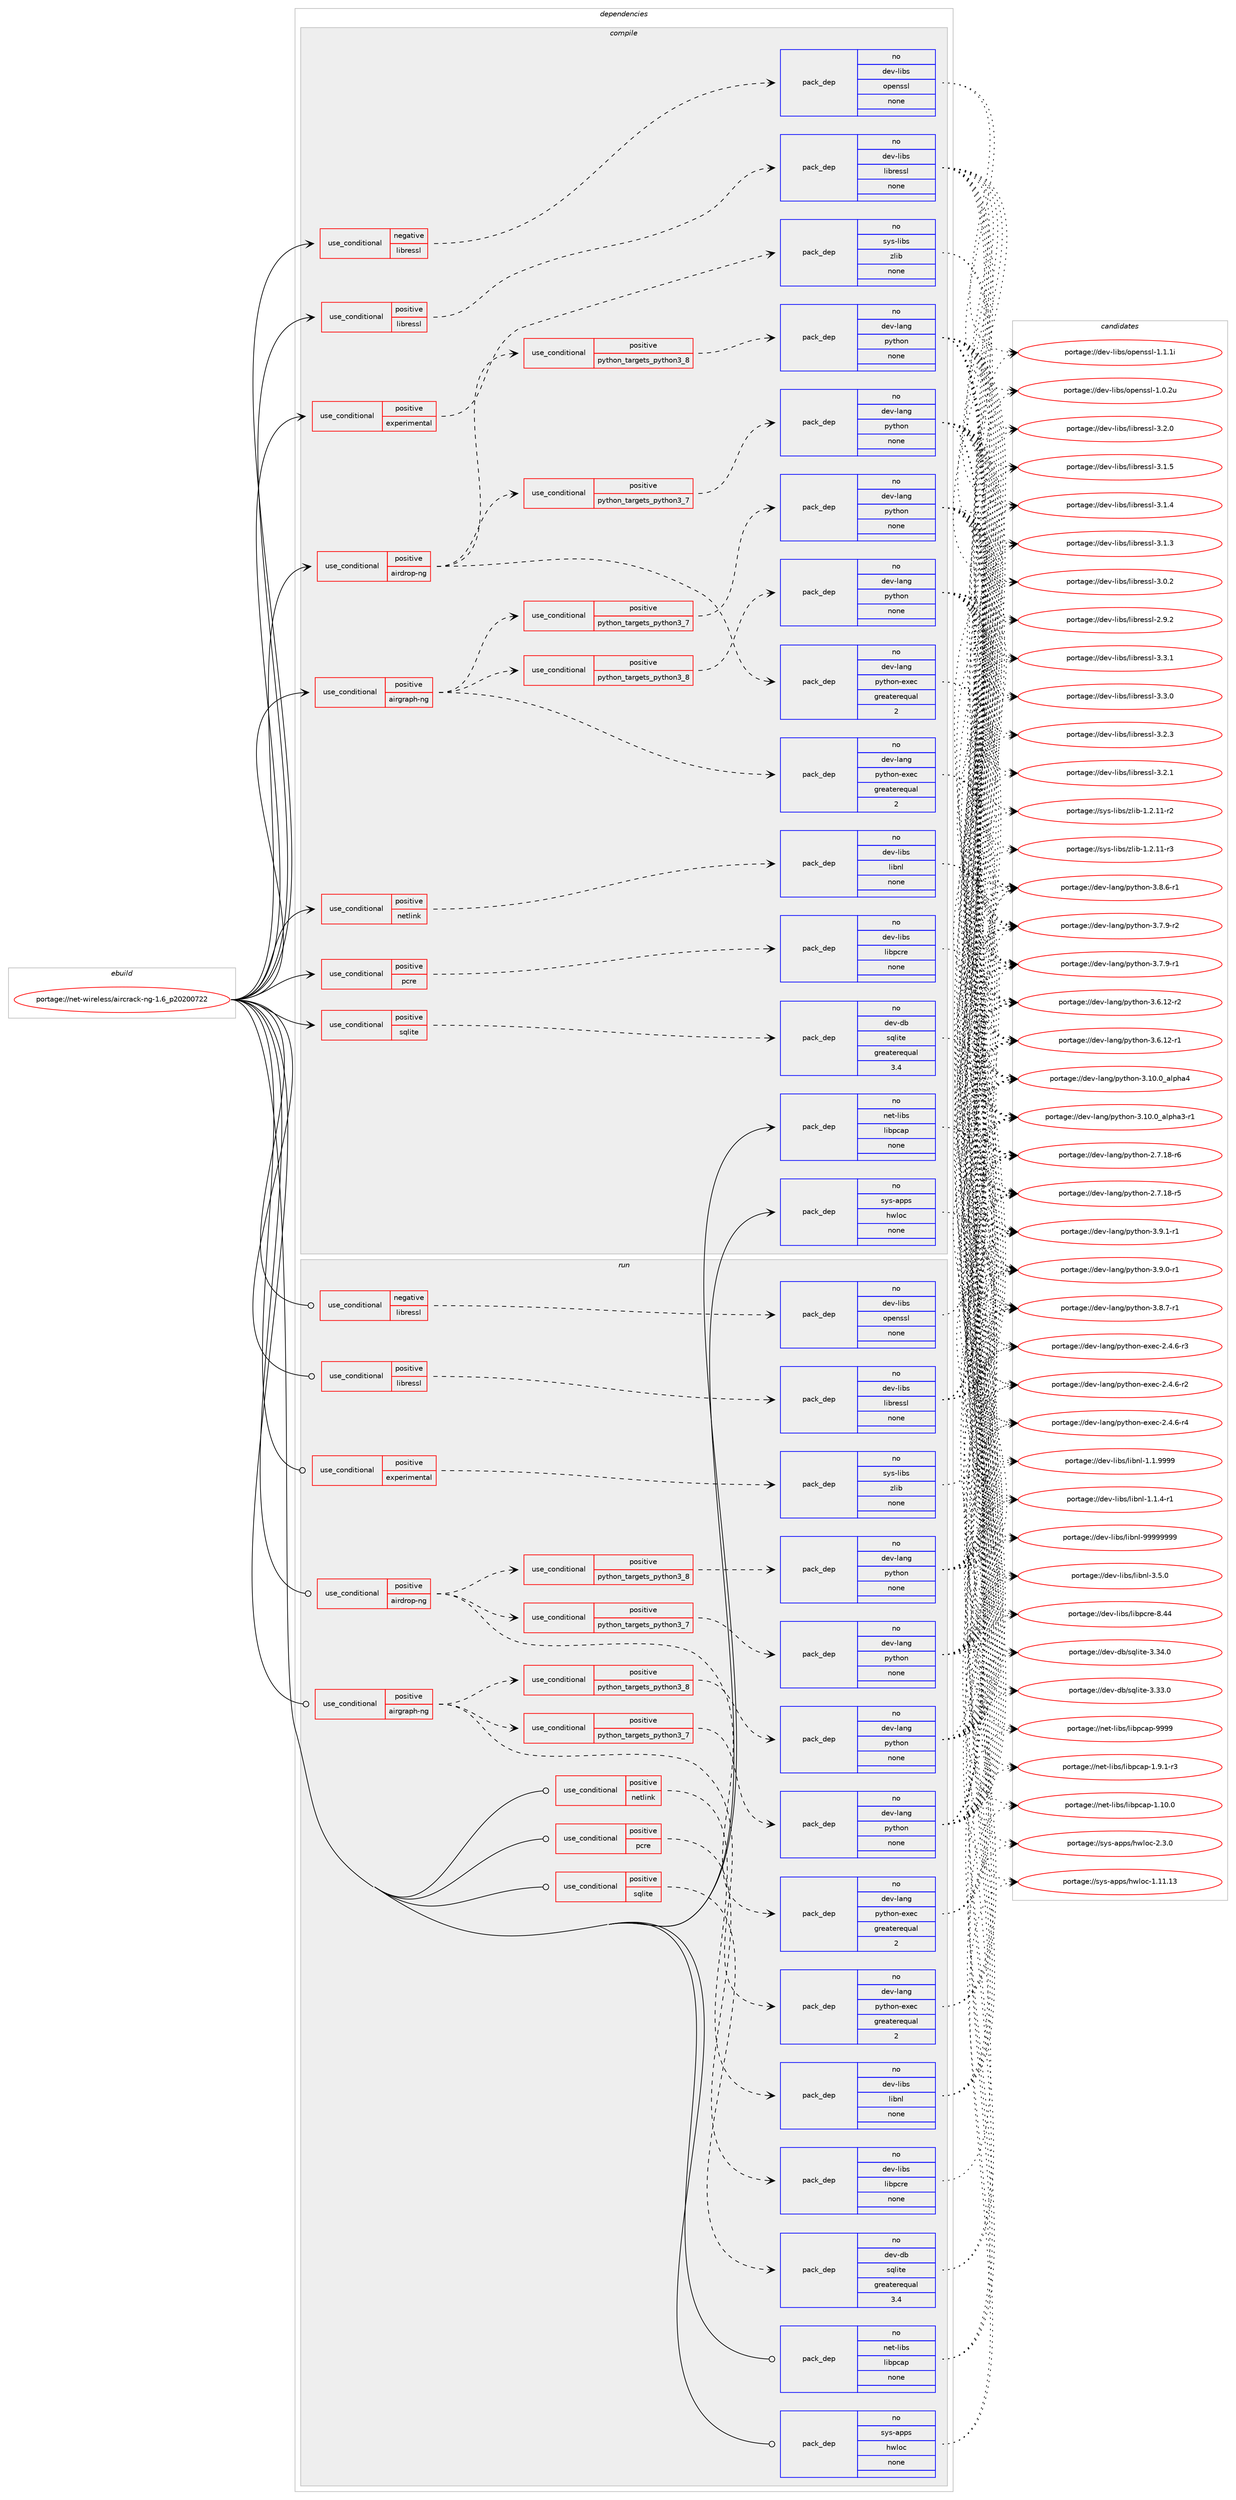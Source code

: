 digraph prolog {

# *************
# Graph options
# *************

newrank=true;
concentrate=true;
compound=true;
graph [rankdir=LR,fontname=Helvetica,fontsize=10,ranksep=1.5];#, ranksep=2.5, nodesep=0.2];
edge  [arrowhead=vee];
node  [fontname=Helvetica,fontsize=10];

# **********
# The ebuild
# **********

subgraph cluster_leftcol {
color=gray;
rank=same;
label=<<i>ebuild</i>>;
id [label="portage://net-wireless/aircrack-ng-1.6_p20200722", color=red, width=4, href="../net-wireless/aircrack-ng-1.6_p20200722.svg"];
}

# ****************
# The dependencies
# ****************

subgraph cluster_midcol {
color=gray;
label=<<i>dependencies</i>>;
subgraph cluster_compile {
fillcolor="#eeeeee";
style=filled;
label=<<i>compile</i>>;
subgraph cond6596 {
dependency21408 [label=<<TABLE BORDER="0" CELLBORDER="1" CELLSPACING="0" CELLPADDING="4"><TR><TD ROWSPAN="3" CELLPADDING="10">use_conditional</TD></TR><TR><TD>negative</TD></TR><TR><TD>libressl</TD></TR></TABLE>>, shape=none, color=red];
subgraph pack14652 {
dependency21409 [label=<<TABLE BORDER="0" CELLBORDER="1" CELLSPACING="0" CELLPADDING="4" WIDTH="220"><TR><TD ROWSPAN="6" CELLPADDING="30">pack_dep</TD></TR><TR><TD WIDTH="110">no</TD></TR><TR><TD>dev-libs</TD></TR><TR><TD>openssl</TD></TR><TR><TD>none</TD></TR><TR><TD></TD></TR></TABLE>>, shape=none, color=blue];
}
dependency21408:e -> dependency21409:w [weight=20,style="dashed",arrowhead="vee"];
}
id:e -> dependency21408:w [weight=20,style="solid",arrowhead="vee"];
subgraph cond6597 {
dependency21410 [label=<<TABLE BORDER="0" CELLBORDER="1" CELLSPACING="0" CELLPADDING="4"><TR><TD ROWSPAN="3" CELLPADDING="10">use_conditional</TD></TR><TR><TD>positive</TD></TR><TR><TD>airdrop-ng</TD></TR></TABLE>>, shape=none, color=red];
subgraph cond6598 {
dependency21411 [label=<<TABLE BORDER="0" CELLBORDER="1" CELLSPACING="0" CELLPADDING="4"><TR><TD ROWSPAN="3" CELLPADDING="10">use_conditional</TD></TR><TR><TD>positive</TD></TR><TR><TD>python_targets_python3_7</TD></TR></TABLE>>, shape=none, color=red];
subgraph pack14653 {
dependency21412 [label=<<TABLE BORDER="0" CELLBORDER="1" CELLSPACING="0" CELLPADDING="4" WIDTH="220"><TR><TD ROWSPAN="6" CELLPADDING="30">pack_dep</TD></TR><TR><TD WIDTH="110">no</TD></TR><TR><TD>dev-lang</TD></TR><TR><TD>python</TD></TR><TR><TD>none</TD></TR><TR><TD></TD></TR></TABLE>>, shape=none, color=blue];
}
dependency21411:e -> dependency21412:w [weight=20,style="dashed",arrowhead="vee"];
}
dependency21410:e -> dependency21411:w [weight=20,style="dashed",arrowhead="vee"];
subgraph cond6599 {
dependency21413 [label=<<TABLE BORDER="0" CELLBORDER="1" CELLSPACING="0" CELLPADDING="4"><TR><TD ROWSPAN="3" CELLPADDING="10">use_conditional</TD></TR><TR><TD>positive</TD></TR><TR><TD>python_targets_python3_8</TD></TR></TABLE>>, shape=none, color=red];
subgraph pack14654 {
dependency21414 [label=<<TABLE BORDER="0" CELLBORDER="1" CELLSPACING="0" CELLPADDING="4" WIDTH="220"><TR><TD ROWSPAN="6" CELLPADDING="30">pack_dep</TD></TR><TR><TD WIDTH="110">no</TD></TR><TR><TD>dev-lang</TD></TR><TR><TD>python</TD></TR><TR><TD>none</TD></TR><TR><TD></TD></TR></TABLE>>, shape=none, color=blue];
}
dependency21413:e -> dependency21414:w [weight=20,style="dashed",arrowhead="vee"];
}
dependency21410:e -> dependency21413:w [weight=20,style="dashed",arrowhead="vee"];
subgraph pack14655 {
dependency21415 [label=<<TABLE BORDER="0" CELLBORDER="1" CELLSPACING="0" CELLPADDING="4" WIDTH="220"><TR><TD ROWSPAN="6" CELLPADDING="30">pack_dep</TD></TR><TR><TD WIDTH="110">no</TD></TR><TR><TD>dev-lang</TD></TR><TR><TD>python-exec</TD></TR><TR><TD>greaterequal</TD></TR><TR><TD>2</TD></TR></TABLE>>, shape=none, color=blue];
}
dependency21410:e -> dependency21415:w [weight=20,style="dashed",arrowhead="vee"];
}
id:e -> dependency21410:w [weight=20,style="solid",arrowhead="vee"];
subgraph cond6600 {
dependency21416 [label=<<TABLE BORDER="0" CELLBORDER="1" CELLSPACING="0" CELLPADDING="4"><TR><TD ROWSPAN="3" CELLPADDING="10">use_conditional</TD></TR><TR><TD>positive</TD></TR><TR><TD>airgraph-ng</TD></TR></TABLE>>, shape=none, color=red];
subgraph cond6601 {
dependency21417 [label=<<TABLE BORDER="0" CELLBORDER="1" CELLSPACING="0" CELLPADDING="4"><TR><TD ROWSPAN="3" CELLPADDING="10">use_conditional</TD></TR><TR><TD>positive</TD></TR><TR><TD>python_targets_python3_7</TD></TR></TABLE>>, shape=none, color=red];
subgraph pack14656 {
dependency21418 [label=<<TABLE BORDER="0" CELLBORDER="1" CELLSPACING="0" CELLPADDING="4" WIDTH="220"><TR><TD ROWSPAN="6" CELLPADDING="30">pack_dep</TD></TR><TR><TD WIDTH="110">no</TD></TR><TR><TD>dev-lang</TD></TR><TR><TD>python</TD></TR><TR><TD>none</TD></TR><TR><TD></TD></TR></TABLE>>, shape=none, color=blue];
}
dependency21417:e -> dependency21418:w [weight=20,style="dashed",arrowhead="vee"];
}
dependency21416:e -> dependency21417:w [weight=20,style="dashed",arrowhead="vee"];
subgraph cond6602 {
dependency21419 [label=<<TABLE BORDER="0" CELLBORDER="1" CELLSPACING="0" CELLPADDING="4"><TR><TD ROWSPAN="3" CELLPADDING="10">use_conditional</TD></TR><TR><TD>positive</TD></TR><TR><TD>python_targets_python3_8</TD></TR></TABLE>>, shape=none, color=red];
subgraph pack14657 {
dependency21420 [label=<<TABLE BORDER="0" CELLBORDER="1" CELLSPACING="0" CELLPADDING="4" WIDTH="220"><TR><TD ROWSPAN="6" CELLPADDING="30">pack_dep</TD></TR><TR><TD WIDTH="110">no</TD></TR><TR><TD>dev-lang</TD></TR><TR><TD>python</TD></TR><TR><TD>none</TD></TR><TR><TD></TD></TR></TABLE>>, shape=none, color=blue];
}
dependency21419:e -> dependency21420:w [weight=20,style="dashed",arrowhead="vee"];
}
dependency21416:e -> dependency21419:w [weight=20,style="dashed",arrowhead="vee"];
subgraph pack14658 {
dependency21421 [label=<<TABLE BORDER="0" CELLBORDER="1" CELLSPACING="0" CELLPADDING="4" WIDTH="220"><TR><TD ROWSPAN="6" CELLPADDING="30">pack_dep</TD></TR><TR><TD WIDTH="110">no</TD></TR><TR><TD>dev-lang</TD></TR><TR><TD>python-exec</TD></TR><TR><TD>greaterequal</TD></TR><TR><TD>2</TD></TR></TABLE>>, shape=none, color=blue];
}
dependency21416:e -> dependency21421:w [weight=20,style="dashed",arrowhead="vee"];
}
id:e -> dependency21416:w [weight=20,style="solid",arrowhead="vee"];
subgraph cond6603 {
dependency21422 [label=<<TABLE BORDER="0" CELLBORDER="1" CELLSPACING="0" CELLPADDING="4"><TR><TD ROWSPAN="3" CELLPADDING="10">use_conditional</TD></TR><TR><TD>positive</TD></TR><TR><TD>experimental</TD></TR></TABLE>>, shape=none, color=red];
subgraph pack14659 {
dependency21423 [label=<<TABLE BORDER="0" CELLBORDER="1" CELLSPACING="0" CELLPADDING="4" WIDTH="220"><TR><TD ROWSPAN="6" CELLPADDING="30">pack_dep</TD></TR><TR><TD WIDTH="110">no</TD></TR><TR><TD>sys-libs</TD></TR><TR><TD>zlib</TD></TR><TR><TD>none</TD></TR><TR><TD></TD></TR></TABLE>>, shape=none, color=blue];
}
dependency21422:e -> dependency21423:w [weight=20,style="dashed",arrowhead="vee"];
}
id:e -> dependency21422:w [weight=20,style="solid",arrowhead="vee"];
subgraph cond6604 {
dependency21424 [label=<<TABLE BORDER="0" CELLBORDER="1" CELLSPACING="0" CELLPADDING="4"><TR><TD ROWSPAN="3" CELLPADDING="10">use_conditional</TD></TR><TR><TD>positive</TD></TR><TR><TD>libressl</TD></TR></TABLE>>, shape=none, color=red];
subgraph pack14660 {
dependency21425 [label=<<TABLE BORDER="0" CELLBORDER="1" CELLSPACING="0" CELLPADDING="4" WIDTH="220"><TR><TD ROWSPAN="6" CELLPADDING="30">pack_dep</TD></TR><TR><TD WIDTH="110">no</TD></TR><TR><TD>dev-libs</TD></TR><TR><TD>libressl</TD></TR><TR><TD>none</TD></TR><TR><TD></TD></TR></TABLE>>, shape=none, color=blue];
}
dependency21424:e -> dependency21425:w [weight=20,style="dashed",arrowhead="vee"];
}
id:e -> dependency21424:w [weight=20,style="solid",arrowhead="vee"];
subgraph cond6605 {
dependency21426 [label=<<TABLE BORDER="0" CELLBORDER="1" CELLSPACING="0" CELLPADDING="4"><TR><TD ROWSPAN="3" CELLPADDING="10">use_conditional</TD></TR><TR><TD>positive</TD></TR><TR><TD>netlink</TD></TR></TABLE>>, shape=none, color=red];
subgraph pack14661 {
dependency21427 [label=<<TABLE BORDER="0" CELLBORDER="1" CELLSPACING="0" CELLPADDING="4" WIDTH="220"><TR><TD ROWSPAN="6" CELLPADDING="30">pack_dep</TD></TR><TR><TD WIDTH="110">no</TD></TR><TR><TD>dev-libs</TD></TR><TR><TD>libnl</TD></TR><TR><TD>none</TD></TR><TR><TD></TD></TR></TABLE>>, shape=none, color=blue];
}
dependency21426:e -> dependency21427:w [weight=20,style="dashed",arrowhead="vee"];
}
id:e -> dependency21426:w [weight=20,style="solid",arrowhead="vee"];
subgraph cond6606 {
dependency21428 [label=<<TABLE BORDER="0" CELLBORDER="1" CELLSPACING="0" CELLPADDING="4"><TR><TD ROWSPAN="3" CELLPADDING="10">use_conditional</TD></TR><TR><TD>positive</TD></TR><TR><TD>pcre</TD></TR></TABLE>>, shape=none, color=red];
subgraph pack14662 {
dependency21429 [label=<<TABLE BORDER="0" CELLBORDER="1" CELLSPACING="0" CELLPADDING="4" WIDTH="220"><TR><TD ROWSPAN="6" CELLPADDING="30">pack_dep</TD></TR><TR><TD WIDTH="110">no</TD></TR><TR><TD>dev-libs</TD></TR><TR><TD>libpcre</TD></TR><TR><TD>none</TD></TR><TR><TD></TD></TR></TABLE>>, shape=none, color=blue];
}
dependency21428:e -> dependency21429:w [weight=20,style="dashed",arrowhead="vee"];
}
id:e -> dependency21428:w [weight=20,style="solid",arrowhead="vee"];
subgraph cond6607 {
dependency21430 [label=<<TABLE BORDER="0" CELLBORDER="1" CELLSPACING="0" CELLPADDING="4"><TR><TD ROWSPAN="3" CELLPADDING="10">use_conditional</TD></TR><TR><TD>positive</TD></TR><TR><TD>sqlite</TD></TR></TABLE>>, shape=none, color=red];
subgraph pack14663 {
dependency21431 [label=<<TABLE BORDER="0" CELLBORDER="1" CELLSPACING="0" CELLPADDING="4" WIDTH="220"><TR><TD ROWSPAN="6" CELLPADDING="30">pack_dep</TD></TR><TR><TD WIDTH="110">no</TD></TR><TR><TD>dev-db</TD></TR><TR><TD>sqlite</TD></TR><TR><TD>greaterequal</TD></TR><TR><TD>3.4</TD></TR></TABLE>>, shape=none, color=blue];
}
dependency21430:e -> dependency21431:w [weight=20,style="dashed",arrowhead="vee"];
}
id:e -> dependency21430:w [weight=20,style="solid",arrowhead="vee"];
subgraph pack14664 {
dependency21432 [label=<<TABLE BORDER="0" CELLBORDER="1" CELLSPACING="0" CELLPADDING="4" WIDTH="220"><TR><TD ROWSPAN="6" CELLPADDING="30">pack_dep</TD></TR><TR><TD WIDTH="110">no</TD></TR><TR><TD>net-libs</TD></TR><TR><TD>libpcap</TD></TR><TR><TD>none</TD></TR><TR><TD></TD></TR></TABLE>>, shape=none, color=blue];
}
id:e -> dependency21432:w [weight=20,style="solid",arrowhead="vee"];
subgraph pack14665 {
dependency21433 [label=<<TABLE BORDER="0" CELLBORDER="1" CELLSPACING="0" CELLPADDING="4" WIDTH="220"><TR><TD ROWSPAN="6" CELLPADDING="30">pack_dep</TD></TR><TR><TD WIDTH="110">no</TD></TR><TR><TD>sys-apps</TD></TR><TR><TD>hwloc</TD></TR><TR><TD>none</TD></TR><TR><TD></TD></TR></TABLE>>, shape=none, color=blue];
}
id:e -> dependency21433:w [weight=20,style="solid",arrowhead="vee"];
}
subgraph cluster_compileandrun {
fillcolor="#eeeeee";
style=filled;
label=<<i>compile and run</i>>;
}
subgraph cluster_run {
fillcolor="#eeeeee";
style=filled;
label=<<i>run</i>>;
subgraph cond6608 {
dependency21434 [label=<<TABLE BORDER="0" CELLBORDER="1" CELLSPACING="0" CELLPADDING="4"><TR><TD ROWSPAN="3" CELLPADDING="10">use_conditional</TD></TR><TR><TD>negative</TD></TR><TR><TD>libressl</TD></TR></TABLE>>, shape=none, color=red];
subgraph pack14666 {
dependency21435 [label=<<TABLE BORDER="0" CELLBORDER="1" CELLSPACING="0" CELLPADDING="4" WIDTH="220"><TR><TD ROWSPAN="6" CELLPADDING="30">pack_dep</TD></TR><TR><TD WIDTH="110">no</TD></TR><TR><TD>dev-libs</TD></TR><TR><TD>openssl</TD></TR><TR><TD>none</TD></TR><TR><TD></TD></TR></TABLE>>, shape=none, color=blue];
}
dependency21434:e -> dependency21435:w [weight=20,style="dashed",arrowhead="vee"];
}
id:e -> dependency21434:w [weight=20,style="solid",arrowhead="odot"];
subgraph cond6609 {
dependency21436 [label=<<TABLE BORDER="0" CELLBORDER="1" CELLSPACING="0" CELLPADDING="4"><TR><TD ROWSPAN="3" CELLPADDING="10">use_conditional</TD></TR><TR><TD>positive</TD></TR><TR><TD>airdrop-ng</TD></TR></TABLE>>, shape=none, color=red];
subgraph cond6610 {
dependency21437 [label=<<TABLE BORDER="0" CELLBORDER="1" CELLSPACING="0" CELLPADDING="4"><TR><TD ROWSPAN="3" CELLPADDING="10">use_conditional</TD></TR><TR><TD>positive</TD></TR><TR><TD>python_targets_python3_7</TD></TR></TABLE>>, shape=none, color=red];
subgraph pack14667 {
dependency21438 [label=<<TABLE BORDER="0" CELLBORDER="1" CELLSPACING="0" CELLPADDING="4" WIDTH="220"><TR><TD ROWSPAN="6" CELLPADDING="30">pack_dep</TD></TR><TR><TD WIDTH="110">no</TD></TR><TR><TD>dev-lang</TD></TR><TR><TD>python</TD></TR><TR><TD>none</TD></TR><TR><TD></TD></TR></TABLE>>, shape=none, color=blue];
}
dependency21437:e -> dependency21438:w [weight=20,style="dashed",arrowhead="vee"];
}
dependency21436:e -> dependency21437:w [weight=20,style="dashed",arrowhead="vee"];
subgraph cond6611 {
dependency21439 [label=<<TABLE BORDER="0" CELLBORDER="1" CELLSPACING="0" CELLPADDING="4"><TR><TD ROWSPAN="3" CELLPADDING="10">use_conditional</TD></TR><TR><TD>positive</TD></TR><TR><TD>python_targets_python3_8</TD></TR></TABLE>>, shape=none, color=red];
subgraph pack14668 {
dependency21440 [label=<<TABLE BORDER="0" CELLBORDER="1" CELLSPACING="0" CELLPADDING="4" WIDTH="220"><TR><TD ROWSPAN="6" CELLPADDING="30">pack_dep</TD></TR><TR><TD WIDTH="110">no</TD></TR><TR><TD>dev-lang</TD></TR><TR><TD>python</TD></TR><TR><TD>none</TD></TR><TR><TD></TD></TR></TABLE>>, shape=none, color=blue];
}
dependency21439:e -> dependency21440:w [weight=20,style="dashed",arrowhead="vee"];
}
dependency21436:e -> dependency21439:w [weight=20,style="dashed",arrowhead="vee"];
subgraph pack14669 {
dependency21441 [label=<<TABLE BORDER="0" CELLBORDER="1" CELLSPACING="0" CELLPADDING="4" WIDTH="220"><TR><TD ROWSPAN="6" CELLPADDING="30">pack_dep</TD></TR><TR><TD WIDTH="110">no</TD></TR><TR><TD>dev-lang</TD></TR><TR><TD>python-exec</TD></TR><TR><TD>greaterequal</TD></TR><TR><TD>2</TD></TR></TABLE>>, shape=none, color=blue];
}
dependency21436:e -> dependency21441:w [weight=20,style="dashed",arrowhead="vee"];
}
id:e -> dependency21436:w [weight=20,style="solid",arrowhead="odot"];
subgraph cond6612 {
dependency21442 [label=<<TABLE BORDER="0" CELLBORDER="1" CELLSPACING="0" CELLPADDING="4"><TR><TD ROWSPAN="3" CELLPADDING="10">use_conditional</TD></TR><TR><TD>positive</TD></TR><TR><TD>airgraph-ng</TD></TR></TABLE>>, shape=none, color=red];
subgraph cond6613 {
dependency21443 [label=<<TABLE BORDER="0" CELLBORDER="1" CELLSPACING="0" CELLPADDING="4"><TR><TD ROWSPAN="3" CELLPADDING="10">use_conditional</TD></TR><TR><TD>positive</TD></TR><TR><TD>python_targets_python3_7</TD></TR></TABLE>>, shape=none, color=red];
subgraph pack14670 {
dependency21444 [label=<<TABLE BORDER="0" CELLBORDER="1" CELLSPACING="0" CELLPADDING="4" WIDTH="220"><TR><TD ROWSPAN="6" CELLPADDING="30">pack_dep</TD></TR><TR><TD WIDTH="110">no</TD></TR><TR><TD>dev-lang</TD></TR><TR><TD>python</TD></TR><TR><TD>none</TD></TR><TR><TD></TD></TR></TABLE>>, shape=none, color=blue];
}
dependency21443:e -> dependency21444:w [weight=20,style="dashed",arrowhead="vee"];
}
dependency21442:e -> dependency21443:w [weight=20,style="dashed",arrowhead="vee"];
subgraph cond6614 {
dependency21445 [label=<<TABLE BORDER="0" CELLBORDER="1" CELLSPACING="0" CELLPADDING="4"><TR><TD ROWSPAN="3" CELLPADDING="10">use_conditional</TD></TR><TR><TD>positive</TD></TR><TR><TD>python_targets_python3_8</TD></TR></TABLE>>, shape=none, color=red];
subgraph pack14671 {
dependency21446 [label=<<TABLE BORDER="0" CELLBORDER="1" CELLSPACING="0" CELLPADDING="4" WIDTH="220"><TR><TD ROWSPAN="6" CELLPADDING="30">pack_dep</TD></TR><TR><TD WIDTH="110">no</TD></TR><TR><TD>dev-lang</TD></TR><TR><TD>python</TD></TR><TR><TD>none</TD></TR><TR><TD></TD></TR></TABLE>>, shape=none, color=blue];
}
dependency21445:e -> dependency21446:w [weight=20,style="dashed",arrowhead="vee"];
}
dependency21442:e -> dependency21445:w [weight=20,style="dashed",arrowhead="vee"];
subgraph pack14672 {
dependency21447 [label=<<TABLE BORDER="0" CELLBORDER="1" CELLSPACING="0" CELLPADDING="4" WIDTH="220"><TR><TD ROWSPAN="6" CELLPADDING="30">pack_dep</TD></TR><TR><TD WIDTH="110">no</TD></TR><TR><TD>dev-lang</TD></TR><TR><TD>python-exec</TD></TR><TR><TD>greaterequal</TD></TR><TR><TD>2</TD></TR></TABLE>>, shape=none, color=blue];
}
dependency21442:e -> dependency21447:w [weight=20,style="dashed",arrowhead="vee"];
}
id:e -> dependency21442:w [weight=20,style="solid",arrowhead="odot"];
subgraph cond6615 {
dependency21448 [label=<<TABLE BORDER="0" CELLBORDER="1" CELLSPACING="0" CELLPADDING="4"><TR><TD ROWSPAN="3" CELLPADDING="10">use_conditional</TD></TR><TR><TD>positive</TD></TR><TR><TD>experimental</TD></TR></TABLE>>, shape=none, color=red];
subgraph pack14673 {
dependency21449 [label=<<TABLE BORDER="0" CELLBORDER="1" CELLSPACING="0" CELLPADDING="4" WIDTH="220"><TR><TD ROWSPAN="6" CELLPADDING="30">pack_dep</TD></TR><TR><TD WIDTH="110">no</TD></TR><TR><TD>sys-libs</TD></TR><TR><TD>zlib</TD></TR><TR><TD>none</TD></TR><TR><TD></TD></TR></TABLE>>, shape=none, color=blue];
}
dependency21448:e -> dependency21449:w [weight=20,style="dashed",arrowhead="vee"];
}
id:e -> dependency21448:w [weight=20,style="solid",arrowhead="odot"];
subgraph cond6616 {
dependency21450 [label=<<TABLE BORDER="0" CELLBORDER="1" CELLSPACING="0" CELLPADDING="4"><TR><TD ROWSPAN="3" CELLPADDING="10">use_conditional</TD></TR><TR><TD>positive</TD></TR><TR><TD>libressl</TD></TR></TABLE>>, shape=none, color=red];
subgraph pack14674 {
dependency21451 [label=<<TABLE BORDER="0" CELLBORDER="1" CELLSPACING="0" CELLPADDING="4" WIDTH="220"><TR><TD ROWSPAN="6" CELLPADDING="30">pack_dep</TD></TR><TR><TD WIDTH="110">no</TD></TR><TR><TD>dev-libs</TD></TR><TR><TD>libressl</TD></TR><TR><TD>none</TD></TR><TR><TD></TD></TR></TABLE>>, shape=none, color=blue];
}
dependency21450:e -> dependency21451:w [weight=20,style="dashed",arrowhead="vee"];
}
id:e -> dependency21450:w [weight=20,style="solid",arrowhead="odot"];
subgraph cond6617 {
dependency21452 [label=<<TABLE BORDER="0" CELLBORDER="1" CELLSPACING="0" CELLPADDING="4"><TR><TD ROWSPAN="3" CELLPADDING="10">use_conditional</TD></TR><TR><TD>positive</TD></TR><TR><TD>netlink</TD></TR></TABLE>>, shape=none, color=red];
subgraph pack14675 {
dependency21453 [label=<<TABLE BORDER="0" CELLBORDER="1" CELLSPACING="0" CELLPADDING="4" WIDTH="220"><TR><TD ROWSPAN="6" CELLPADDING="30">pack_dep</TD></TR><TR><TD WIDTH="110">no</TD></TR><TR><TD>dev-libs</TD></TR><TR><TD>libnl</TD></TR><TR><TD>none</TD></TR><TR><TD></TD></TR></TABLE>>, shape=none, color=blue];
}
dependency21452:e -> dependency21453:w [weight=20,style="dashed",arrowhead="vee"];
}
id:e -> dependency21452:w [weight=20,style="solid",arrowhead="odot"];
subgraph cond6618 {
dependency21454 [label=<<TABLE BORDER="0" CELLBORDER="1" CELLSPACING="0" CELLPADDING="4"><TR><TD ROWSPAN="3" CELLPADDING="10">use_conditional</TD></TR><TR><TD>positive</TD></TR><TR><TD>pcre</TD></TR></TABLE>>, shape=none, color=red];
subgraph pack14676 {
dependency21455 [label=<<TABLE BORDER="0" CELLBORDER="1" CELLSPACING="0" CELLPADDING="4" WIDTH="220"><TR><TD ROWSPAN="6" CELLPADDING="30">pack_dep</TD></TR><TR><TD WIDTH="110">no</TD></TR><TR><TD>dev-libs</TD></TR><TR><TD>libpcre</TD></TR><TR><TD>none</TD></TR><TR><TD></TD></TR></TABLE>>, shape=none, color=blue];
}
dependency21454:e -> dependency21455:w [weight=20,style="dashed",arrowhead="vee"];
}
id:e -> dependency21454:w [weight=20,style="solid",arrowhead="odot"];
subgraph cond6619 {
dependency21456 [label=<<TABLE BORDER="0" CELLBORDER="1" CELLSPACING="0" CELLPADDING="4"><TR><TD ROWSPAN="3" CELLPADDING="10">use_conditional</TD></TR><TR><TD>positive</TD></TR><TR><TD>sqlite</TD></TR></TABLE>>, shape=none, color=red];
subgraph pack14677 {
dependency21457 [label=<<TABLE BORDER="0" CELLBORDER="1" CELLSPACING="0" CELLPADDING="4" WIDTH="220"><TR><TD ROWSPAN="6" CELLPADDING="30">pack_dep</TD></TR><TR><TD WIDTH="110">no</TD></TR><TR><TD>dev-db</TD></TR><TR><TD>sqlite</TD></TR><TR><TD>greaterequal</TD></TR><TR><TD>3.4</TD></TR></TABLE>>, shape=none, color=blue];
}
dependency21456:e -> dependency21457:w [weight=20,style="dashed",arrowhead="vee"];
}
id:e -> dependency21456:w [weight=20,style="solid",arrowhead="odot"];
subgraph pack14678 {
dependency21458 [label=<<TABLE BORDER="0" CELLBORDER="1" CELLSPACING="0" CELLPADDING="4" WIDTH="220"><TR><TD ROWSPAN="6" CELLPADDING="30">pack_dep</TD></TR><TR><TD WIDTH="110">no</TD></TR><TR><TD>net-libs</TD></TR><TR><TD>libpcap</TD></TR><TR><TD>none</TD></TR><TR><TD></TD></TR></TABLE>>, shape=none, color=blue];
}
id:e -> dependency21458:w [weight=20,style="solid",arrowhead="odot"];
subgraph pack14679 {
dependency21459 [label=<<TABLE BORDER="0" CELLBORDER="1" CELLSPACING="0" CELLPADDING="4" WIDTH="220"><TR><TD ROWSPAN="6" CELLPADDING="30">pack_dep</TD></TR><TR><TD WIDTH="110">no</TD></TR><TR><TD>sys-apps</TD></TR><TR><TD>hwloc</TD></TR><TR><TD>none</TD></TR><TR><TD></TD></TR></TABLE>>, shape=none, color=blue];
}
id:e -> dependency21459:w [weight=20,style="solid",arrowhead="odot"];
}
}

# **************
# The candidates
# **************

subgraph cluster_choices {
rank=same;
color=gray;
label=<<i>candidates</i>>;

subgraph choice14652 {
color=black;
nodesep=1;
choice100101118451081059811547111112101110115115108454946494649105 [label="portage://dev-libs/openssl-1.1.1i", color=red, width=4,href="../dev-libs/openssl-1.1.1i.svg"];
choice100101118451081059811547111112101110115115108454946484650117 [label="portage://dev-libs/openssl-1.0.2u", color=red, width=4,href="../dev-libs/openssl-1.0.2u.svg"];
dependency21409:e -> choice100101118451081059811547111112101110115115108454946494649105:w [style=dotted,weight="100"];
dependency21409:e -> choice100101118451081059811547111112101110115115108454946484650117:w [style=dotted,weight="100"];
}
subgraph choice14653 {
color=black;
nodesep=1;
choice1001011184510897110103471121211161041111104551465746494511449 [label="portage://dev-lang/python-3.9.1-r1", color=red, width=4,href="../dev-lang/python-3.9.1-r1.svg"];
choice1001011184510897110103471121211161041111104551465746484511449 [label="portage://dev-lang/python-3.9.0-r1", color=red, width=4,href="../dev-lang/python-3.9.0-r1.svg"];
choice1001011184510897110103471121211161041111104551465646554511449 [label="portage://dev-lang/python-3.8.7-r1", color=red, width=4,href="../dev-lang/python-3.8.7-r1.svg"];
choice1001011184510897110103471121211161041111104551465646544511449 [label="portage://dev-lang/python-3.8.6-r1", color=red, width=4,href="../dev-lang/python-3.8.6-r1.svg"];
choice1001011184510897110103471121211161041111104551465546574511450 [label="portage://dev-lang/python-3.7.9-r2", color=red, width=4,href="../dev-lang/python-3.7.9-r2.svg"];
choice1001011184510897110103471121211161041111104551465546574511449 [label="portage://dev-lang/python-3.7.9-r1", color=red, width=4,href="../dev-lang/python-3.7.9-r1.svg"];
choice100101118451089711010347112121116104111110455146544649504511450 [label="portage://dev-lang/python-3.6.12-r2", color=red, width=4,href="../dev-lang/python-3.6.12-r2.svg"];
choice100101118451089711010347112121116104111110455146544649504511449 [label="portage://dev-lang/python-3.6.12-r1", color=red, width=4,href="../dev-lang/python-3.6.12-r1.svg"];
choice1001011184510897110103471121211161041111104551464948464895971081121049752 [label="portage://dev-lang/python-3.10.0_alpha4", color=red, width=4,href="../dev-lang/python-3.10.0_alpha4.svg"];
choice10010111845108971101034711212111610411111045514649484648959710811210497514511449 [label="portage://dev-lang/python-3.10.0_alpha3-r1", color=red, width=4,href="../dev-lang/python-3.10.0_alpha3-r1.svg"];
choice100101118451089711010347112121116104111110455046554649564511454 [label="portage://dev-lang/python-2.7.18-r6", color=red, width=4,href="../dev-lang/python-2.7.18-r6.svg"];
choice100101118451089711010347112121116104111110455046554649564511453 [label="portage://dev-lang/python-2.7.18-r5", color=red, width=4,href="../dev-lang/python-2.7.18-r5.svg"];
dependency21412:e -> choice1001011184510897110103471121211161041111104551465746494511449:w [style=dotted,weight="100"];
dependency21412:e -> choice1001011184510897110103471121211161041111104551465746484511449:w [style=dotted,weight="100"];
dependency21412:e -> choice1001011184510897110103471121211161041111104551465646554511449:w [style=dotted,weight="100"];
dependency21412:e -> choice1001011184510897110103471121211161041111104551465646544511449:w [style=dotted,weight="100"];
dependency21412:e -> choice1001011184510897110103471121211161041111104551465546574511450:w [style=dotted,weight="100"];
dependency21412:e -> choice1001011184510897110103471121211161041111104551465546574511449:w [style=dotted,weight="100"];
dependency21412:e -> choice100101118451089711010347112121116104111110455146544649504511450:w [style=dotted,weight="100"];
dependency21412:e -> choice100101118451089711010347112121116104111110455146544649504511449:w [style=dotted,weight="100"];
dependency21412:e -> choice1001011184510897110103471121211161041111104551464948464895971081121049752:w [style=dotted,weight="100"];
dependency21412:e -> choice10010111845108971101034711212111610411111045514649484648959710811210497514511449:w [style=dotted,weight="100"];
dependency21412:e -> choice100101118451089711010347112121116104111110455046554649564511454:w [style=dotted,weight="100"];
dependency21412:e -> choice100101118451089711010347112121116104111110455046554649564511453:w [style=dotted,weight="100"];
}
subgraph choice14654 {
color=black;
nodesep=1;
choice1001011184510897110103471121211161041111104551465746494511449 [label="portage://dev-lang/python-3.9.1-r1", color=red, width=4,href="../dev-lang/python-3.9.1-r1.svg"];
choice1001011184510897110103471121211161041111104551465746484511449 [label="portage://dev-lang/python-3.9.0-r1", color=red, width=4,href="../dev-lang/python-3.9.0-r1.svg"];
choice1001011184510897110103471121211161041111104551465646554511449 [label="portage://dev-lang/python-3.8.7-r1", color=red, width=4,href="../dev-lang/python-3.8.7-r1.svg"];
choice1001011184510897110103471121211161041111104551465646544511449 [label="portage://dev-lang/python-3.8.6-r1", color=red, width=4,href="../dev-lang/python-3.8.6-r1.svg"];
choice1001011184510897110103471121211161041111104551465546574511450 [label="portage://dev-lang/python-3.7.9-r2", color=red, width=4,href="../dev-lang/python-3.7.9-r2.svg"];
choice1001011184510897110103471121211161041111104551465546574511449 [label="portage://dev-lang/python-3.7.9-r1", color=red, width=4,href="../dev-lang/python-3.7.9-r1.svg"];
choice100101118451089711010347112121116104111110455146544649504511450 [label="portage://dev-lang/python-3.6.12-r2", color=red, width=4,href="../dev-lang/python-3.6.12-r2.svg"];
choice100101118451089711010347112121116104111110455146544649504511449 [label="portage://dev-lang/python-3.6.12-r1", color=red, width=4,href="../dev-lang/python-3.6.12-r1.svg"];
choice1001011184510897110103471121211161041111104551464948464895971081121049752 [label="portage://dev-lang/python-3.10.0_alpha4", color=red, width=4,href="../dev-lang/python-3.10.0_alpha4.svg"];
choice10010111845108971101034711212111610411111045514649484648959710811210497514511449 [label="portage://dev-lang/python-3.10.0_alpha3-r1", color=red, width=4,href="../dev-lang/python-3.10.0_alpha3-r1.svg"];
choice100101118451089711010347112121116104111110455046554649564511454 [label="portage://dev-lang/python-2.7.18-r6", color=red, width=4,href="../dev-lang/python-2.7.18-r6.svg"];
choice100101118451089711010347112121116104111110455046554649564511453 [label="portage://dev-lang/python-2.7.18-r5", color=red, width=4,href="../dev-lang/python-2.7.18-r5.svg"];
dependency21414:e -> choice1001011184510897110103471121211161041111104551465746494511449:w [style=dotted,weight="100"];
dependency21414:e -> choice1001011184510897110103471121211161041111104551465746484511449:w [style=dotted,weight="100"];
dependency21414:e -> choice1001011184510897110103471121211161041111104551465646554511449:w [style=dotted,weight="100"];
dependency21414:e -> choice1001011184510897110103471121211161041111104551465646544511449:w [style=dotted,weight="100"];
dependency21414:e -> choice1001011184510897110103471121211161041111104551465546574511450:w [style=dotted,weight="100"];
dependency21414:e -> choice1001011184510897110103471121211161041111104551465546574511449:w [style=dotted,weight="100"];
dependency21414:e -> choice100101118451089711010347112121116104111110455146544649504511450:w [style=dotted,weight="100"];
dependency21414:e -> choice100101118451089711010347112121116104111110455146544649504511449:w [style=dotted,weight="100"];
dependency21414:e -> choice1001011184510897110103471121211161041111104551464948464895971081121049752:w [style=dotted,weight="100"];
dependency21414:e -> choice10010111845108971101034711212111610411111045514649484648959710811210497514511449:w [style=dotted,weight="100"];
dependency21414:e -> choice100101118451089711010347112121116104111110455046554649564511454:w [style=dotted,weight="100"];
dependency21414:e -> choice100101118451089711010347112121116104111110455046554649564511453:w [style=dotted,weight="100"];
}
subgraph choice14655 {
color=black;
nodesep=1;
choice10010111845108971101034711212111610411111045101120101994550465246544511452 [label="portage://dev-lang/python-exec-2.4.6-r4", color=red, width=4,href="../dev-lang/python-exec-2.4.6-r4.svg"];
choice10010111845108971101034711212111610411111045101120101994550465246544511451 [label="portage://dev-lang/python-exec-2.4.6-r3", color=red, width=4,href="../dev-lang/python-exec-2.4.6-r3.svg"];
choice10010111845108971101034711212111610411111045101120101994550465246544511450 [label="portage://dev-lang/python-exec-2.4.6-r2", color=red, width=4,href="../dev-lang/python-exec-2.4.6-r2.svg"];
dependency21415:e -> choice10010111845108971101034711212111610411111045101120101994550465246544511452:w [style=dotted,weight="100"];
dependency21415:e -> choice10010111845108971101034711212111610411111045101120101994550465246544511451:w [style=dotted,weight="100"];
dependency21415:e -> choice10010111845108971101034711212111610411111045101120101994550465246544511450:w [style=dotted,weight="100"];
}
subgraph choice14656 {
color=black;
nodesep=1;
choice1001011184510897110103471121211161041111104551465746494511449 [label="portage://dev-lang/python-3.9.1-r1", color=red, width=4,href="../dev-lang/python-3.9.1-r1.svg"];
choice1001011184510897110103471121211161041111104551465746484511449 [label="portage://dev-lang/python-3.9.0-r1", color=red, width=4,href="../dev-lang/python-3.9.0-r1.svg"];
choice1001011184510897110103471121211161041111104551465646554511449 [label="portage://dev-lang/python-3.8.7-r1", color=red, width=4,href="../dev-lang/python-3.8.7-r1.svg"];
choice1001011184510897110103471121211161041111104551465646544511449 [label="portage://dev-lang/python-3.8.6-r1", color=red, width=4,href="../dev-lang/python-3.8.6-r1.svg"];
choice1001011184510897110103471121211161041111104551465546574511450 [label="portage://dev-lang/python-3.7.9-r2", color=red, width=4,href="../dev-lang/python-3.7.9-r2.svg"];
choice1001011184510897110103471121211161041111104551465546574511449 [label="portage://dev-lang/python-3.7.9-r1", color=red, width=4,href="../dev-lang/python-3.7.9-r1.svg"];
choice100101118451089711010347112121116104111110455146544649504511450 [label="portage://dev-lang/python-3.6.12-r2", color=red, width=4,href="../dev-lang/python-3.6.12-r2.svg"];
choice100101118451089711010347112121116104111110455146544649504511449 [label="portage://dev-lang/python-3.6.12-r1", color=red, width=4,href="../dev-lang/python-3.6.12-r1.svg"];
choice1001011184510897110103471121211161041111104551464948464895971081121049752 [label="portage://dev-lang/python-3.10.0_alpha4", color=red, width=4,href="../dev-lang/python-3.10.0_alpha4.svg"];
choice10010111845108971101034711212111610411111045514649484648959710811210497514511449 [label="portage://dev-lang/python-3.10.0_alpha3-r1", color=red, width=4,href="../dev-lang/python-3.10.0_alpha3-r1.svg"];
choice100101118451089711010347112121116104111110455046554649564511454 [label="portage://dev-lang/python-2.7.18-r6", color=red, width=4,href="../dev-lang/python-2.7.18-r6.svg"];
choice100101118451089711010347112121116104111110455046554649564511453 [label="portage://dev-lang/python-2.7.18-r5", color=red, width=4,href="../dev-lang/python-2.7.18-r5.svg"];
dependency21418:e -> choice1001011184510897110103471121211161041111104551465746494511449:w [style=dotted,weight="100"];
dependency21418:e -> choice1001011184510897110103471121211161041111104551465746484511449:w [style=dotted,weight="100"];
dependency21418:e -> choice1001011184510897110103471121211161041111104551465646554511449:w [style=dotted,weight="100"];
dependency21418:e -> choice1001011184510897110103471121211161041111104551465646544511449:w [style=dotted,weight="100"];
dependency21418:e -> choice1001011184510897110103471121211161041111104551465546574511450:w [style=dotted,weight="100"];
dependency21418:e -> choice1001011184510897110103471121211161041111104551465546574511449:w [style=dotted,weight="100"];
dependency21418:e -> choice100101118451089711010347112121116104111110455146544649504511450:w [style=dotted,weight="100"];
dependency21418:e -> choice100101118451089711010347112121116104111110455146544649504511449:w [style=dotted,weight="100"];
dependency21418:e -> choice1001011184510897110103471121211161041111104551464948464895971081121049752:w [style=dotted,weight="100"];
dependency21418:e -> choice10010111845108971101034711212111610411111045514649484648959710811210497514511449:w [style=dotted,weight="100"];
dependency21418:e -> choice100101118451089711010347112121116104111110455046554649564511454:w [style=dotted,weight="100"];
dependency21418:e -> choice100101118451089711010347112121116104111110455046554649564511453:w [style=dotted,weight="100"];
}
subgraph choice14657 {
color=black;
nodesep=1;
choice1001011184510897110103471121211161041111104551465746494511449 [label="portage://dev-lang/python-3.9.1-r1", color=red, width=4,href="../dev-lang/python-3.9.1-r1.svg"];
choice1001011184510897110103471121211161041111104551465746484511449 [label="portage://dev-lang/python-3.9.0-r1", color=red, width=4,href="../dev-lang/python-3.9.0-r1.svg"];
choice1001011184510897110103471121211161041111104551465646554511449 [label="portage://dev-lang/python-3.8.7-r1", color=red, width=4,href="../dev-lang/python-3.8.7-r1.svg"];
choice1001011184510897110103471121211161041111104551465646544511449 [label="portage://dev-lang/python-3.8.6-r1", color=red, width=4,href="../dev-lang/python-3.8.6-r1.svg"];
choice1001011184510897110103471121211161041111104551465546574511450 [label="portage://dev-lang/python-3.7.9-r2", color=red, width=4,href="../dev-lang/python-3.7.9-r2.svg"];
choice1001011184510897110103471121211161041111104551465546574511449 [label="portage://dev-lang/python-3.7.9-r1", color=red, width=4,href="../dev-lang/python-3.7.9-r1.svg"];
choice100101118451089711010347112121116104111110455146544649504511450 [label="portage://dev-lang/python-3.6.12-r2", color=red, width=4,href="../dev-lang/python-3.6.12-r2.svg"];
choice100101118451089711010347112121116104111110455146544649504511449 [label="portage://dev-lang/python-3.6.12-r1", color=red, width=4,href="../dev-lang/python-3.6.12-r1.svg"];
choice1001011184510897110103471121211161041111104551464948464895971081121049752 [label="portage://dev-lang/python-3.10.0_alpha4", color=red, width=4,href="../dev-lang/python-3.10.0_alpha4.svg"];
choice10010111845108971101034711212111610411111045514649484648959710811210497514511449 [label="portage://dev-lang/python-3.10.0_alpha3-r1", color=red, width=4,href="../dev-lang/python-3.10.0_alpha3-r1.svg"];
choice100101118451089711010347112121116104111110455046554649564511454 [label="portage://dev-lang/python-2.7.18-r6", color=red, width=4,href="../dev-lang/python-2.7.18-r6.svg"];
choice100101118451089711010347112121116104111110455046554649564511453 [label="portage://dev-lang/python-2.7.18-r5", color=red, width=4,href="../dev-lang/python-2.7.18-r5.svg"];
dependency21420:e -> choice1001011184510897110103471121211161041111104551465746494511449:w [style=dotted,weight="100"];
dependency21420:e -> choice1001011184510897110103471121211161041111104551465746484511449:w [style=dotted,weight="100"];
dependency21420:e -> choice1001011184510897110103471121211161041111104551465646554511449:w [style=dotted,weight="100"];
dependency21420:e -> choice1001011184510897110103471121211161041111104551465646544511449:w [style=dotted,weight="100"];
dependency21420:e -> choice1001011184510897110103471121211161041111104551465546574511450:w [style=dotted,weight="100"];
dependency21420:e -> choice1001011184510897110103471121211161041111104551465546574511449:w [style=dotted,weight="100"];
dependency21420:e -> choice100101118451089711010347112121116104111110455146544649504511450:w [style=dotted,weight="100"];
dependency21420:e -> choice100101118451089711010347112121116104111110455146544649504511449:w [style=dotted,weight="100"];
dependency21420:e -> choice1001011184510897110103471121211161041111104551464948464895971081121049752:w [style=dotted,weight="100"];
dependency21420:e -> choice10010111845108971101034711212111610411111045514649484648959710811210497514511449:w [style=dotted,weight="100"];
dependency21420:e -> choice100101118451089711010347112121116104111110455046554649564511454:w [style=dotted,weight="100"];
dependency21420:e -> choice100101118451089711010347112121116104111110455046554649564511453:w [style=dotted,weight="100"];
}
subgraph choice14658 {
color=black;
nodesep=1;
choice10010111845108971101034711212111610411111045101120101994550465246544511452 [label="portage://dev-lang/python-exec-2.4.6-r4", color=red, width=4,href="../dev-lang/python-exec-2.4.6-r4.svg"];
choice10010111845108971101034711212111610411111045101120101994550465246544511451 [label="portage://dev-lang/python-exec-2.4.6-r3", color=red, width=4,href="../dev-lang/python-exec-2.4.6-r3.svg"];
choice10010111845108971101034711212111610411111045101120101994550465246544511450 [label="portage://dev-lang/python-exec-2.4.6-r2", color=red, width=4,href="../dev-lang/python-exec-2.4.6-r2.svg"];
dependency21421:e -> choice10010111845108971101034711212111610411111045101120101994550465246544511452:w [style=dotted,weight="100"];
dependency21421:e -> choice10010111845108971101034711212111610411111045101120101994550465246544511451:w [style=dotted,weight="100"];
dependency21421:e -> choice10010111845108971101034711212111610411111045101120101994550465246544511450:w [style=dotted,weight="100"];
}
subgraph choice14659 {
color=black;
nodesep=1;
choice11512111545108105981154712210810598454946504649494511451 [label="portage://sys-libs/zlib-1.2.11-r3", color=red, width=4,href="../sys-libs/zlib-1.2.11-r3.svg"];
choice11512111545108105981154712210810598454946504649494511450 [label="portage://sys-libs/zlib-1.2.11-r2", color=red, width=4,href="../sys-libs/zlib-1.2.11-r2.svg"];
dependency21423:e -> choice11512111545108105981154712210810598454946504649494511451:w [style=dotted,weight="100"];
dependency21423:e -> choice11512111545108105981154712210810598454946504649494511450:w [style=dotted,weight="100"];
}
subgraph choice14660 {
color=black;
nodesep=1;
choice10010111845108105981154710810598114101115115108455146514649 [label="portage://dev-libs/libressl-3.3.1", color=red, width=4,href="../dev-libs/libressl-3.3.1.svg"];
choice10010111845108105981154710810598114101115115108455146514648 [label="portage://dev-libs/libressl-3.3.0", color=red, width=4,href="../dev-libs/libressl-3.3.0.svg"];
choice10010111845108105981154710810598114101115115108455146504651 [label="portage://dev-libs/libressl-3.2.3", color=red, width=4,href="../dev-libs/libressl-3.2.3.svg"];
choice10010111845108105981154710810598114101115115108455146504649 [label="portage://dev-libs/libressl-3.2.1", color=red, width=4,href="../dev-libs/libressl-3.2.1.svg"];
choice10010111845108105981154710810598114101115115108455146504648 [label="portage://dev-libs/libressl-3.2.0", color=red, width=4,href="../dev-libs/libressl-3.2.0.svg"];
choice10010111845108105981154710810598114101115115108455146494653 [label="portage://dev-libs/libressl-3.1.5", color=red, width=4,href="../dev-libs/libressl-3.1.5.svg"];
choice10010111845108105981154710810598114101115115108455146494652 [label="portage://dev-libs/libressl-3.1.4", color=red, width=4,href="../dev-libs/libressl-3.1.4.svg"];
choice10010111845108105981154710810598114101115115108455146494651 [label="portage://dev-libs/libressl-3.1.3", color=red, width=4,href="../dev-libs/libressl-3.1.3.svg"];
choice10010111845108105981154710810598114101115115108455146484650 [label="portage://dev-libs/libressl-3.0.2", color=red, width=4,href="../dev-libs/libressl-3.0.2.svg"];
choice10010111845108105981154710810598114101115115108455046574650 [label="portage://dev-libs/libressl-2.9.2", color=red, width=4,href="../dev-libs/libressl-2.9.2.svg"];
dependency21425:e -> choice10010111845108105981154710810598114101115115108455146514649:w [style=dotted,weight="100"];
dependency21425:e -> choice10010111845108105981154710810598114101115115108455146514648:w [style=dotted,weight="100"];
dependency21425:e -> choice10010111845108105981154710810598114101115115108455146504651:w [style=dotted,weight="100"];
dependency21425:e -> choice10010111845108105981154710810598114101115115108455146504649:w [style=dotted,weight="100"];
dependency21425:e -> choice10010111845108105981154710810598114101115115108455146504648:w [style=dotted,weight="100"];
dependency21425:e -> choice10010111845108105981154710810598114101115115108455146494653:w [style=dotted,weight="100"];
dependency21425:e -> choice10010111845108105981154710810598114101115115108455146494652:w [style=dotted,weight="100"];
dependency21425:e -> choice10010111845108105981154710810598114101115115108455146494651:w [style=dotted,weight="100"];
dependency21425:e -> choice10010111845108105981154710810598114101115115108455146484650:w [style=dotted,weight="100"];
dependency21425:e -> choice10010111845108105981154710810598114101115115108455046574650:w [style=dotted,weight="100"];
}
subgraph choice14661 {
color=black;
nodesep=1;
choice10010111845108105981154710810598110108455757575757575757 [label="portage://dev-libs/libnl-99999999", color=red, width=4,href="../dev-libs/libnl-99999999.svg"];
choice10010111845108105981154710810598110108455146534648 [label="portage://dev-libs/libnl-3.5.0", color=red, width=4,href="../dev-libs/libnl-3.5.0.svg"];
choice10010111845108105981154710810598110108454946494657575757 [label="portage://dev-libs/libnl-1.1.9999", color=red, width=4,href="../dev-libs/libnl-1.1.9999.svg"];
choice100101118451081059811547108105981101084549464946524511449 [label="portage://dev-libs/libnl-1.1.4-r1", color=red, width=4,href="../dev-libs/libnl-1.1.4-r1.svg"];
dependency21427:e -> choice10010111845108105981154710810598110108455757575757575757:w [style=dotted,weight="100"];
dependency21427:e -> choice10010111845108105981154710810598110108455146534648:w [style=dotted,weight="100"];
dependency21427:e -> choice10010111845108105981154710810598110108454946494657575757:w [style=dotted,weight="100"];
dependency21427:e -> choice100101118451081059811547108105981101084549464946524511449:w [style=dotted,weight="100"];
}
subgraph choice14662 {
color=black;
nodesep=1;
choice10010111845108105981154710810598112991141014556465252 [label="portage://dev-libs/libpcre-8.44", color=red, width=4,href="../dev-libs/libpcre-8.44.svg"];
dependency21429:e -> choice10010111845108105981154710810598112991141014556465252:w [style=dotted,weight="100"];
}
subgraph choice14663 {
color=black;
nodesep=1;
choice10010111845100984711511310810511610145514651524648 [label="portage://dev-db/sqlite-3.34.0", color=red, width=4,href="../dev-db/sqlite-3.34.0.svg"];
choice10010111845100984711511310810511610145514651514648 [label="portage://dev-db/sqlite-3.33.0", color=red, width=4,href="../dev-db/sqlite-3.33.0.svg"];
dependency21431:e -> choice10010111845100984711511310810511610145514651524648:w [style=dotted,weight="100"];
dependency21431:e -> choice10010111845100984711511310810511610145514651514648:w [style=dotted,weight="100"];
}
subgraph choice14664 {
color=black;
nodesep=1;
choice1101011164510810598115471081059811299971124557575757 [label="portage://net-libs/libpcap-9999", color=red, width=4,href="../net-libs/libpcap-9999.svg"];
choice1101011164510810598115471081059811299971124549465746494511451 [label="portage://net-libs/libpcap-1.9.1-r3", color=red, width=4,href="../net-libs/libpcap-1.9.1-r3.svg"];
choice11010111645108105981154710810598112999711245494649484648 [label="portage://net-libs/libpcap-1.10.0", color=red, width=4,href="../net-libs/libpcap-1.10.0.svg"];
dependency21432:e -> choice1101011164510810598115471081059811299971124557575757:w [style=dotted,weight="100"];
dependency21432:e -> choice1101011164510810598115471081059811299971124549465746494511451:w [style=dotted,weight="100"];
dependency21432:e -> choice11010111645108105981154710810598112999711245494649484648:w [style=dotted,weight="100"];
}
subgraph choice14665 {
color=black;
nodesep=1;
choice11512111545971121121154710411910811199455046514648 [label="portage://sys-apps/hwloc-2.3.0", color=red, width=4,href="../sys-apps/hwloc-2.3.0.svg"];
choice115121115459711211211547104119108111994549464949464951 [label="portage://sys-apps/hwloc-1.11.13", color=red, width=4,href="../sys-apps/hwloc-1.11.13.svg"];
dependency21433:e -> choice11512111545971121121154710411910811199455046514648:w [style=dotted,weight="100"];
dependency21433:e -> choice115121115459711211211547104119108111994549464949464951:w [style=dotted,weight="100"];
}
subgraph choice14666 {
color=black;
nodesep=1;
choice100101118451081059811547111112101110115115108454946494649105 [label="portage://dev-libs/openssl-1.1.1i", color=red, width=4,href="../dev-libs/openssl-1.1.1i.svg"];
choice100101118451081059811547111112101110115115108454946484650117 [label="portage://dev-libs/openssl-1.0.2u", color=red, width=4,href="../dev-libs/openssl-1.0.2u.svg"];
dependency21435:e -> choice100101118451081059811547111112101110115115108454946494649105:w [style=dotted,weight="100"];
dependency21435:e -> choice100101118451081059811547111112101110115115108454946484650117:w [style=dotted,weight="100"];
}
subgraph choice14667 {
color=black;
nodesep=1;
choice1001011184510897110103471121211161041111104551465746494511449 [label="portage://dev-lang/python-3.9.1-r1", color=red, width=4,href="../dev-lang/python-3.9.1-r1.svg"];
choice1001011184510897110103471121211161041111104551465746484511449 [label="portage://dev-lang/python-3.9.0-r1", color=red, width=4,href="../dev-lang/python-3.9.0-r1.svg"];
choice1001011184510897110103471121211161041111104551465646554511449 [label="portage://dev-lang/python-3.8.7-r1", color=red, width=4,href="../dev-lang/python-3.8.7-r1.svg"];
choice1001011184510897110103471121211161041111104551465646544511449 [label="portage://dev-lang/python-3.8.6-r1", color=red, width=4,href="../dev-lang/python-3.8.6-r1.svg"];
choice1001011184510897110103471121211161041111104551465546574511450 [label="portage://dev-lang/python-3.7.9-r2", color=red, width=4,href="../dev-lang/python-3.7.9-r2.svg"];
choice1001011184510897110103471121211161041111104551465546574511449 [label="portage://dev-lang/python-3.7.9-r1", color=red, width=4,href="../dev-lang/python-3.7.9-r1.svg"];
choice100101118451089711010347112121116104111110455146544649504511450 [label="portage://dev-lang/python-3.6.12-r2", color=red, width=4,href="../dev-lang/python-3.6.12-r2.svg"];
choice100101118451089711010347112121116104111110455146544649504511449 [label="portage://dev-lang/python-3.6.12-r1", color=red, width=4,href="../dev-lang/python-3.6.12-r1.svg"];
choice1001011184510897110103471121211161041111104551464948464895971081121049752 [label="portage://dev-lang/python-3.10.0_alpha4", color=red, width=4,href="../dev-lang/python-3.10.0_alpha4.svg"];
choice10010111845108971101034711212111610411111045514649484648959710811210497514511449 [label="portage://dev-lang/python-3.10.0_alpha3-r1", color=red, width=4,href="../dev-lang/python-3.10.0_alpha3-r1.svg"];
choice100101118451089711010347112121116104111110455046554649564511454 [label="portage://dev-lang/python-2.7.18-r6", color=red, width=4,href="../dev-lang/python-2.7.18-r6.svg"];
choice100101118451089711010347112121116104111110455046554649564511453 [label="portage://dev-lang/python-2.7.18-r5", color=red, width=4,href="../dev-lang/python-2.7.18-r5.svg"];
dependency21438:e -> choice1001011184510897110103471121211161041111104551465746494511449:w [style=dotted,weight="100"];
dependency21438:e -> choice1001011184510897110103471121211161041111104551465746484511449:w [style=dotted,weight="100"];
dependency21438:e -> choice1001011184510897110103471121211161041111104551465646554511449:w [style=dotted,weight="100"];
dependency21438:e -> choice1001011184510897110103471121211161041111104551465646544511449:w [style=dotted,weight="100"];
dependency21438:e -> choice1001011184510897110103471121211161041111104551465546574511450:w [style=dotted,weight="100"];
dependency21438:e -> choice1001011184510897110103471121211161041111104551465546574511449:w [style=dotted,weight="100"];
dependency21438:e -> choice100101118451089711010347112121116104111110455146544649504511450:w [style=dotted,weight="100"];
dependency21438:e -> choice100101118451089711010347112121116104111110455146544649504511449:w [style=dotted,weight="100"];
dependency21438:e -> choice1001011184510897110103471121211161041111104551464948464895971081121049752:w [style=dotted,weight="100"];
dependency21438:e -> choice10010111845108971101034711212111610411111045514649484648959710811210497514511449:w [style=dotted,weight="100"];
dependency21438:e -> choice100101118451089711010347112121116104111110455046554649564511454:w [style=dotted,weight="100"];
dependency21438:e -> choice100101118451089711010347112121116104111110455046554649564511453:w [style=dotted,weight="100"];
}
subgraph choice14668 {
color=black;
nodesep=1;
choice1001011184510897110103471121211161041111104551465746494511449 [label="portage://dev-lang/python-3.9.1-r1", color=red, width=4,href="../dev-lang/python-3.9.1-r1.svg"];
choice1001011184510897110103471121211161041111104551465746484511449 [label="portage://dev-lang/python-3.9.0-r1", color=red, width=4,href="../dev-lang/python-3.9.0-r1.svg"];
choice1001011184510897110103471121211161041111104551465646554511449 [label="portage://dev-lang/python-3.8.7-r1", color=red, width=4,href="../dev-lang/python-3.8.7-r1.svg"];
choice1001011184510897110103471121211161041111104551465646544511449 [label="portage://dev-lang/python-3.8.6-r1", color=red, width=4,href="../dev-lang/python-3.8.6-r1.svg"];
choice1001011184510897110103471121211161041111104551465546574511450 [label="portage://dev-lang/python-3.7.9-r2", color=red, width=4,href="../dev-lang/python-3.7.9-r2.svg"];
choice1001011184510897110103471121211161041111104551465546574511449 [label="portage://dev-lang/python-3.7.9-r1", color=red, width=4,href="../dev-lang/python-3.7.9-r1.svg"];
choice100101118451089711010347112121116104111110455146544649504511450 [label="portage://dev-lang/python-3.6.12-r2", color=red, width=4,href="../dev-lang/python-3.6.12-r2.svg"];
choice100101118451089711010347112121116104111110455146544649504511449 [label="portage://dev-lang/python-3.6.12-r1", color=red, width=4,href="../dev-lang/python-3.6.12-r1.svg"];
choice1001011184510897110103471121211161041111104551464948464895971081121049752 [label="portage://dev-lang/python-3.10.0_alpha4", color=red, width=4,href="../dev-lang/python-3.10.0_alpha4.svg"];
choice10010111845108971101034711212111610411111045514649484648959710811210497514511449 [label="portage://dev-lang/python-3.10.0_alpha3-r1", color=red, width=4,href="../dev-lang/python-3.10.0_alpha3-r1.svg"];
choice100101118451089711010347112121116104111110455046554649564511454 [label="portage://dev-lang/python-2.7.18-r6", color=red, width=4,href="../dev-lang/python-2.7.18-r6.svg"];
choice100101118451089711010347112121116104111110455046554649564511453 [label="portage://dev-lang/python-2.7.18-r5", color=red, width=4,href="../dev-lang/python-2.7.18-r5.svg"];
dependency21440:e -> choice1001011184510897110103471121211161041111104551465746494511449:w [style=dotted,weight="100"];
dependency21440:e -> choice1001011184510897110103471121211161041111104551465746484511449:w [style=dotted,weight="100"];
dependency21440:e -> choice1001011184510897110103471121211161041111104551465646554511449:w [style=dotted,weight="100"];
dependency21440:e -> choice1001011184510897110103471121211161041111104551465646544511449:w [style=dotted,weight="100"];
dependency21440:e -> choice1001011184510897110103471121211161041111104551465546574511450:w [style=dotted,weight="100"];
dependency21440:e -> choice1001011184510897110103471121211161041111104551465546574511449:w [style=dotted,weight="100"];
dependency21440:e -> choice100101118451089711010347112121116104111110455146544649504511450:w [style=dotted,weight="100"];
dependency21440:e -> choice100101118451089711010347112121116104111110455146544649504511449:w [style=dotted,weight="100"];
dependency21440:e -> choice1001011184510897110103471121211161041111104551464948464895971081121049752:w [style=dotted,weight="100"];
dependency21440:e -> choice10010111845108971101034711212111610411111045514649484648959710811210497514511449:w [style=dotted,weight="100"];
dependency21440:e -> choice100101118451089711010347112121116104111110455046554649564511454:w [style=dotted,weight="100"];
dependency21440:e -> choice100101118451089711010347112121116104111110455046554649564511453:w [style=dotted,weight="100"];
}
subgraph choice14669 {
color=black;
nodesep=1;
choice10010111845108971101034711212111610411111045101120101994550465246544511452 [label="portage://dev-lang/python-exec-2.4.6-r4", color=red, width=4,href="../dev-lang/python-exec-2.4.6-r4.svg"];
choice10010111845108971101034711212111610411111045101120101994550465246544511451 [label="portage://dev-lang/python-exec-2.4.6-r3", color=red, width=4,href="../dev-lang/python-exec-2.4.6-r3.svg"];
choice10010111845108971101034711212111610411111045101120101994550465246544511450 [label="portage://dev-lang/python-exec-2.4.6-r2", color=red, width=4,href="../dev-lang/python-exec-2.4.6-r2.svg"];
dependency21441:e -> choice10010111845108971101034711212111610411111045101120101994550465246544511452:w [style=dotted,weight="100"];
dependency21441:e -> choice10010111845108971101034711212111610411111045101120101994550465246544511451:w [style=dotted,weight="100"];
dependency21441:e -> choice10010111845108971101034711212111610411111045101120101994550465246544511450:w [style=dotted,weight="100"];
}
subgraph choice14670 {
color=black;
nodesep=1;
choice1001011184510897110103471121211161041111104551465746494511449 [label="portage://dev-lang/python-3.9.1-r1", color=red, width=4,href="../dev-lang/python-3.9.1-r1.svg"];
choice1001011184510897110103471121211161041111104551465746484511449 [label="portage://dev-lang/python-3.9.0-r1", color=red, width=4,href="../dev-lang/python-3.9.0-r1.svg"];
choice1001011184510897110103471121211161041111104551465646554511449 [label="portage://dev-lang/python-3.8.7-r1", color=red, width=4,href="../dev-lang/python-3.8.7-r1.svg"];
choice1001011184510897110103471121211161041111104551465646544511449 [label="portage://dev-lang/python-3.8.6-r1", color=red, width=4,href="../dev-lang/python-3.8.6-r1.svg"];
choice1001011184510897110103471121211161041111104551465546574511450 [label="portage://dev-lang/python-3.7.9-r2", color=red, width=4,href="../dev-lang/python-3.7.9-r2.svg"];
choice1001011184510897110103471121211161041111104551465546574511449 [label="portage://dev-lang/python-3.7.9-r1", color=red, width=4,href="../dev-lang/python-3.7.9-r1.svg"];
choice100101118451089711010347112121116104111110455146544649504511450 [label="portage://dev-lang/python-3.6.12-r2", color=red, width=4,href="../dev-lang/python-3.6.12-r2.svg"];
choice100101118451089711010347112121116104111110455146544649504511449 [label="portage://dev-lang/python-3.6.12-r1", color=red, width=4,href="../dev-lang/python-3.6.12-r1.svg"];
choice1001011184510897110103471121211161041111104551464948464895971081121049752 [label="portage://dev-lang/python-3.10.0_alpha4", color=red, width=4,href="../dev-lang/python-3.10.0_alpha4.svg"];
choice10010111845108971101034711212111610411111045514649484648959710811210497514511449 [label="portage://dev-lang/python-3.10.0_alpha3-r1", color=red, width=4,href="../dev-lang/python-3.10.0_alpha3-r1.svg"];
choice100101118451089711010347112121116104111110455046554649564511454 [label="portage://dev-lang/python-2.7.18-r6", color=red, width=4,href="../dev-lang/python-2.7.18-r6.svg"];
choice100101118451089711010347112121116104111110455046554649564511453 [label="portage://dev-lang/python-2.7.18-r5", color=red, width=4,href="../dev-lang/python-2.7.18-r5.svg"];
dependency21444:e -> choice1001011184510897110103471121211161041111104551465746494511449:w [style=dotted,weight="100"];
dependency21444:e -> choice1001011184510897110103471121211161041111104551465746484511449:w [style=dotted,weight="100"];
dependency21444:e -> choice1001011184510897110103471121211161041111104551465646554511449:w [style=dotted,weight="100"];
dependency21444:e -> choice1001011184510897110103471121211161041111104551465646544511449:w [style=dotted,weight="100"];
dependency21444:e -> choice1001011184510897110103471121211161041111104551465546574511450:w [style=dotted,weight="100"];
dependency21444:e -> choice1001011184510897110103471121211161041111104551465546574511449:w [style=dotted,weight="100"];
dependency21444:e -> choice100101118451089711010347112121116104111110455146544649504511450:w [style=dotted,weight="100"];
dependency21444:e -> choice100101118451089711010347112121116104111110455146544649504511449:w [style=dotted,weight="100"];
dependency21444:e -> choice1001011184510897110103471121211161041111104551464948464895971081121049752:w [style=dotted,weight="100"];
dependency21444:e -> choice10010111845108971101034711212111610411111045514649484648959710811210497514511449:w [style=dotted,weight="100"];
dependency21444:e -> choice100101118451089711010347112121116104111110455046554649564511454:w [style=dotted,weight="100"];
dependency21444:e -> choice100101118451089711010347112121116104111110455046554649564511453:w [style=dotted,weight="100"];
}
subgraph choice14671 {
color=black;
nodesep=1;
choice1001011184510897110103471121211161041111104551465746494511449 [label="portage://dev-lang/python-3.9.1-r1", color=red, width=4,href="../dev-lang/python-3.9.1-r1.svg"];
choice1001011184510897110103471121211161041111104551465746484511449 [label="portage://dev-lang/python-3.9.0-r1", color=red, width=4,href="../dev-lang/python-3.9.0-r1.svg"];
choice1001011184510897110103471121211161041111104551465646554511449 [label="portage://dev-lang/python-3.8.7-r1", color=red, width=4,href="../dev-lang/python-3.8.7-r1.svg"];
choice1001011184510897110103471121211161041111104551465646544511449 [label="portage://dev-lang/python-3.8.6-r1", color=red, width=4,href="../dev-lang/python-3.8.6-r1.svg"];
choice1001011184510897110103471121211161041111104551465546574511450 [label="portage://dev-lang/python-3.7.9-r2", color=red, width=4,href="../dev-lang/python-3.7.9-r2.svg"];
choice1001011184510897110103471121211161041111104551465546574511449 [label="portage://dev-lang/python-3.7.9-r1", color=red, width=4,href="../dev-lang/python-3.7.9-r1.svg"];
choice100101118451089711010347112121116104111110455146544649504511450 [label="portage://dev-lang/python-3.6.12-r2", color=red, width=4,href="../dev-lang/python-3.6.12-r2.svg"];
choice100101118451089711010347112121116104111110455146544649504511449 [label="portage://dev-lang/python-3.6.12-r1", color=red, width=4,href="../dev-lang/python-3.6.12-r1.svg"];
choice1001011184510897110103471121211161041111104551464948464895971081121049752 [label="portage://dev-lang/python-3.10.0_alpha4", color=red, width=4,href="../dev-lang/python-3.10.0_alpha4.svg"];
choice10010111845108971101034711212111610411111045514649484648959710811210497514511449 [label="portage://dev-lang/python-3.10.0_alpha3-r1", color=red, width=4,href="../dev-lang/python-3.10.0_alpha3-r1.svg"];
choice100101118451089711010347112121116104111110455046554649564511454 [label="portage://dev-lang/python-2.7.18-r6", color=red, width=4,href="../dev-lang/python-2.7.18-r6.svg"];
choice100101118451089711010347112121116104111110455046554649564511453 [label="portage://dev-lang/python-2.7.18-r5", color=red, width=4,href="../dev-lang/python-2.7.18-r5.svg"];
dependency21446:e -> choice1001011184510897110103471121211161041111104551465746494511449:w [style=dotted,weight="100"];
dependency21446:e -> choice1001011184510897110103471121211161041111104551465746484511449:w [style=dotted,weight="100"];
dependency21446:e -> choice1001011184510897110103471121211161041111104551465646554511449:w [style=dotted,weight="100"];
dependency21446:e -> choice1001011184510897110103471121211161041111104551465646544511449:w [style=dotted,weight="100"];
dependency21446:e -> choice1001011184510897110103471121211161041111104551465546574511450:w [style=dotted,weight="100"];
dependency21446:e -> choice1001011184510897110103471121211161041111104551465546574511449:w [style=dotted,weight="100"];
dependency21446:e -> choice100101118451089711010347112121116104111110455146544649504511450:w [style=dotted,weight="100"];
dependency21446:e -> choice100101118451089711010347112121116104111110455146544649504511449:w [style=dotted,weight="100"];
dependency21446:e -> choice1001011184510897110103471121211161041111104551464948464895971081121049752:w [style=dotted,weight="100"];
dependency21446:e -> choice10010111845108971101034711212111610411111045514649484648959710811210497514511449:w [style=dotted,weight="100"];
dependency21446:e -> choice100101118451089711010347112121116104111110455046554649564511454:w [style=dotted,weight="100"];
dependency21446:e -> choice100101118451089711010347112121116104111110455046554649564511453:w [style=dotted,weight="100"];
}
subgraph choice14672 {
color=black;
nodesep=1;
choice10010111845108971101034711212111610411111045101120101994550465246544511452 [label="portage://dev-lang/python-exec-2.4.6-r4", color=red, width=4,href="../dev-lang/python-exec-2.4.6-r4.svg"];
choice10010111845108971101034711212111610411111045101120101994550465246544511451 [label="portage://dev-lang/python-exec-2.4.6-r3", color=red, width=4,href="../dev-lang/python-exec-2.4.6-r3.svg"];
choice10010111845108971101034711212111610411111045101120101994550465246544511450 [label="portage://dev-lang/python-exec-2.4.6-r2", color=red, width=4,href="../dev-lang/python-exec-2.4.6-r2.svg"];
dependency21447:e -> choice10010111845108971101034711212111610411111045101120101994550465246544511452:w [style=dotted,weight="100"];
dependency21447:e -> choice10010111845108971101034711212111610411111045101120101994550465246544511451:w [style=dotted,weight="100"];
dependency21447:e -> choice10010111845108971101034711212111610411111045101120101994550465246544511450:w [style=dotted,weight="100"];
}
subgraph choice14673 {
color=black;
nodesep=1;
choice11512111545108105981154712210810598454946504649494511451 [label="portage://sys-libs/zlib-1.2.11-r3", color=red, width=4,href="../sys-libs/zlib-1.2.11-r3.svg"];
choice11512111545108105981154712210810598454946504649494511450 [label="portage://sys-libs/zlib-1.2.11-r2", color=red, width=4,href="../sys-libs/zlib-1.2.11-r2.svg"];
dependency21449:e -> choice11512111545108105981154712210810598454946504649494511451:w [style=dotted,weight="100"];
dependency21449:e -> choice11512111545108105981154712210810598454946504649494511450:w [style=dotted,weight="100"];
}
subgraph choice14674 {
color=black;
nodesep=1;
choice10010111845108105981154710810598114101115115108455146514649 [label="portage://dev-libs/libressl-3.3.1", color=red, width=4,href="../dev-libs/libressl-3.3.1.svg"];
choice10010111845108105981154710810598114101115115108455146514648 [label="portage://dev-libs/libressl-3.3.0", color=red, width=4,href="../dev-libs/libressl-3.3.0.svg"];
choice10010111845108105981154710810598114101115115108455146504651 [label="portage://dev-libs/libressl-3.2.3", color=red, width=4,href="../dev-libs/libressl-3.2.3.svg"];
choice10010111845108105981154710810598114101115115108455146504649 [label="portage://dev-libs/libressl-3.2.1", color=red, width=4,href="../dev-libs/libressl-3.2.1.svg"];
choice10010111845108105981154710810598114101115115108455146504648 [label="portage://dev-libs/libressl-3.2.0", color=red, width=4,href="../dev-libs/libressl-3.2.0.svg"];
choice10010111845108105981154710810598114101115115108455146494653 [label="portage://dev-libs/libressl-3.1.5", color=red, width=4,href="../dev-libs/libressl-3.1.5.svg"];
choice10010111845108105981154710810598114101115115108455146494652 [label="portage://dev-libs/libressl-3.1.4", color=red, width=4,href="../dev-libs/libressl-3.1.4.svg"];
choice10010111845108105981154710810598114101115115108455146494651 [label="portage://dev-libs/libressl-3.1.3", color=red, width=4,href="../dev-libs/libressl-3.1.3.svg"];
choice10010111845108105981154710810598114101115115108455146484650 [label="portage://dev-libs/libressl-3.0.2", color=red, width=4,href="../dev-libs/libressl-3.0.2.svg"];
choice10010111845108105981154710810598114101115115108455046574650 [label="portage://dev-libs/libressl-2.9.2", color=red, width=4,href="../dev-libs/libressl-2.9.2.svg"];
dependency21451:e -> choice10010111845108105981154710810598114101115115108455146514649:w [style=dotted,weight="100"];
dependency21451:e -> choice10010111845108105981154710810598114101115115108455146514648:w [style=dotted,weight="100"];
dependency21451:e -> choice10010111845108105981154710810598114101115115108455146504651:w [style=dotted,weight="100"];
dependency21451:e -> choice10010111845108105981154710810598114101115115108455146504649:w [style=dotted,weight="100"];
dependency21451:e -> choice10010111845108105981154710810598114101115115108455146504648:w [style=dotted,weight="100"];
dependency21451:e -> choice10010111845108105981154710810598114101115115108455146494653:w [style=dotted,weight="100"];
dependency21451:e -> choice10010111845108105981154710810598114101115115108455146494652:w [style=dotted,weight="100"];
dependency21451:e -> choice10010111845108105981154710810598114101115115108455146494651:w [style=dotted,weight="100"];
dependency21451:e -> choice10010111845108105981154710810598114101115115108455146484650:w [style=dotted,weight="100"];
dependency21451:e -> choice10010111845108105981154710810598114101115115108455046574650:w [style=dotted,weight="100"];
}
subgraph choice14675 {
color=black;
nodesep=1;
choice10010111845108105981154710810598110108455757575757575757 [label="portage://dev-libs/libnl-99999999", color=red, width=4,href="../dev-libs/libnl-99999999.svg"];
choice10010111845108105981154710810598110108455146534648 [label="portage://dev-libs/libnl-3.5.0", color=red, width=4,href="../dev-libs/libnl-3.5.0.svg"];
choice10010111845108105981154710810598110108454946494657575757 [label="portage://dev-libs/libnl-1.1.9999", color=red, width=4,href="../dev-libs/libnl-1.1.9999.svg"];
choice100101118451081059811547108105981101084549464946524511449 [label="portage://dev-libs/libnl-1.1.4-r1", color=red, width=4,href="../dev-libs/libnl-1.1.4-r1.svg"];
dependency21453:e -> choice10010111845108105981154710810598110108455757575757575757:w [style=dotted,weight="100"];
dependency21453:e -> choice10010111845108105981154710810598110108455146534648:w [style=dotted,weight="100"];
dependency21453:e -> choice10010111845108105981154710810598110108454946494657575757:w [style=dotted,weight="100"];
dependency21453:e -> choice100101118451081059811547108105981101084549464946524511449:w [style=dotted,weight="100"];
}
subgraph choice14676 {
color=black;
nodesep=1;
choice10010111845108105981154710810598112991141014556465252 [label="portage://dev-libs/libpcre-8.44", color=red, width=4,href="../dev-libs/libpcre-8.44.svg"];
dependency21455:e -> choice10010111845108105981154710810598112991141014556465252:w [style=dotted,weight="100"];
}
subgraph choice14677 {
color=black;
nodesep=1;
choice10010111845100984711511310810511610145514651524648 [label="portage://dev-db/sqlite-3.34.0", color=red, width=4,href="../dev-db/sqlite-3.34.0.svg"];
choice10010111845100984711511310810511610145514651514648 [label="portage://dev-db/sqlite-3.33.0", color=red, width=4,href="../dev-db/sqlite-3.33.0.svg"];
dependency21457:e -> choice10010111845100984711511310810511610145514651524648:w [style=dotted,weight="100"];
dependency21457:e -> choice10010111845100984711511310810511610145514651514648:w [style=dotted,weight="100"];
}
subgraph choice14678 {
color=black;
nodesep=1;
choice1101011164510810598115471081059811299971124557575757 [label="portage://net-libs/libpcap-9999", color=red, width=4,href="../net-libs/libpcap-9999.svg"];
choice1101011164510810598115471081059811299971124549465746494511451 [label="portage://net-libs/libpcap-1.9.1-r3", color=red, width=4,href="../net-libs/libpcap-1.9.1-r3.svg"];
choice11010111645108105981154710810598112999711245494649484648 [label="portage://net-libs/libpcap-1.10.0", color=red, width=4,href="../net-libs/libpcap-1.10.0.svg"];
dependency21458:e -> choice1101011164510810598115471081059811299971124557575757:w [style=dotted,weight="100"];
dependency21458:e -> choice1101011164510810598115471081059811299971124549465746494511451:w [style=dotted,weight="100"];
dependency21458:e -> choice11010111645108105981154710810598112999711245494649484648:w [style=dotted,weight="100"];
}
subgraph choice14679 {
color=black;
nodesep=1;
choice11512111545971121121154710411910811199455046514648 [label="portage://sys-apps/hwloc-2.3.0", color=red, width=4,href="../sys-apps/hwloc-2.3.0.svg"];
choice115121115459711211211547104119108111994549464949464951 [label="portage://sys-apps/hwloc-1.11.13", color=red, width=4,href="../sys-apps/hwloc-1.11.13.svg"];
dependency21459:e -> choice11512111545971121121154710411910811199455046514648:w [style=dotted,weight="100"];
dependency21459:e -> choice115121115459711211211547104119108111994549464949464951:w [style=dotted,weight="100"];
}
}

}
